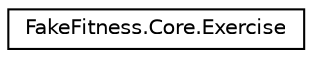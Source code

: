 digraph "Representación gráfica de la clase"
{
  edge [fontname="Helvetica",fontsize="10",labelfontname="Helvetica",labelfontsize="10"];
  node [fontname="Helvetica",fontsize="10",shape=record];
  rankdir="LR";
  Node0 [label="FakeFitness.Core.Exercise",height=0.2,width=0.4,color="black", fillcolor="white", style="filled",URL="$class_fake_fitness_1_1_core_1_1_exercise.html"];
}
